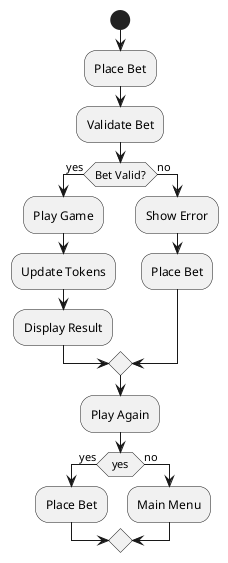 @startuml
start
:Place Bet;
:Validate Bet;
if (Bet Valid?) then (yes)
    :Play Game;
    :Update Tokens;
    :Display Result;
else (no)
    :Show Error;
    :Place Bet;
endif
:Play Again;
if (yes) then (yes)
    :Place Bet;
else (no)
    :Main Menu;
endif
@enduml